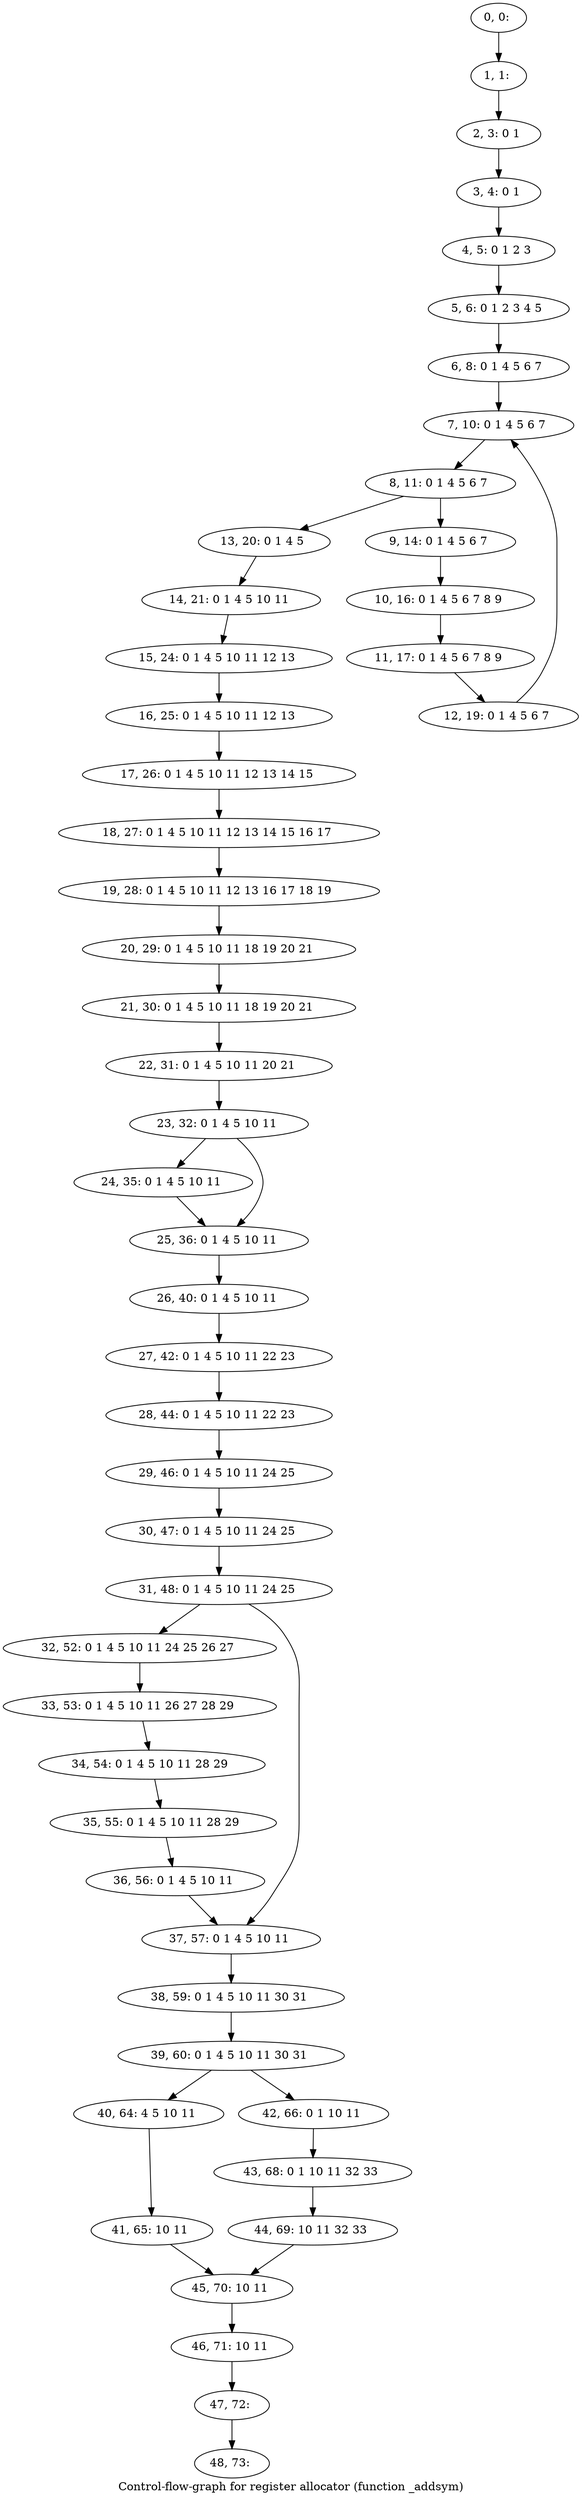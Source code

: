 digraph G {
graph [label="Control-flow-graph for register allocator (function _addsym)"]
0[label="0, 0: "];
1[label="1, 1: "];
2[label="2, 3: 0 1 "];
3[label="3, 4: 0 1 "];
4[label="4, 5: 0 1 2 3 "];
5[label="5, 6: 0 1 2 3 4 5 "];
6[label="6, 8: 0 1 4 5 6 7 "];
7[label="7, 10: 0 1 4 5 6 7 "];
8[label="8, 11: 0 1 4 5 6 7 "];
9[label="9, 14: 0 1 4 5 6 7 "];
10[label="10, 16: 0 1 4 5 6 7 8 9 "];
11[label="11, 17: 0 1 4 5 6 7 8 9 "];
12[label="12, 19: 0 1 4 5 6 7 "];
13[label="13, 20: 0 1 4 5 "];
14[label="14, 21: 0 1 4 5 10 11 "];
15[label="15, 24: 0 1 4 5 10 11 12 13 "];
16[label="16, 25: 0 1 4 5 10 11 12 13 "];
17[label="17, 26: 0 1 4 5 10 11 12 13 14 15 "];
18[label="18, 27: 0 1 4 5 10 11 12 13 14 15 16 17 "];
19[label="19, 28: 0 1 4 5 10 11 12 13 16 17 18 19 "];
20[label="20, 29: 0 1 4 5 10 11 18 19 20 21 "];
21[label="21, 30: 0 1 4 5 10 11 18 19 20 21 "];
22[label="22, 31: 0 1 4 5 10 11 20 21 "];
23[label="23, 32: 0 1 4 5 10 11 "];
24[label="24, 35: 0 1 4 5 10 11 "];
25[label="25, 36: 0 1 4 5 10 11 "];
26[label="26, 40: 0 1 4 5 10 11 "];
27[label="27, 42: 0 1 4 5 10 11 22 23 "];
28[label="28, 44: 0 1 4 5 10 11 22 23 "];
29[label="29, 46: 0 1 4 5 10 11 24 25 "];
30[label="30, 47: 0 1 4 5 10 11 24 25 "];
31[label="31, 48: 0 1 4 5 10 11 24 25 "];
32[label="32, 52: 0 1 4 5 10 11 24 25 26 27 "];
33[label="33, 53: 0 1 4 5 10 11 26 27 28 29 "];
34[label="34, 54: 0 1 4 5 10 11 28 29 "];
35[label="35, 55: 0 1 4 5 10 11 28 29 "];
36[label="36, 56: 0 1 4 5 10 11 "];
37[label="37, 57: 0 1 4 5 10 11 "];
38[label="38, 59: 0 1 4 5 10 11 30 31 "];
39[label="39, 60: 0 1 4 5 10 11 30 31 "];
40[label="40, 64: 4 5 10 11 "];
41[label="41, 65: 10 11 "];
42[label="42, 66: 0 1 10 11 "];
43[label="43, 68: 0 1 10 11 32 33 "];
44[label="44, 69: 10 11 32 33 "];
45[label="45, 70: 10 11 "];
46[label="46, 71: 10 11 "];
47[label="47, 72: "];
48[label="48, 73: "];
0->1 ;
1->2 ;
2->3 ;
3->4 ;
4->5 ;
5->6 ;
6->7 ;
7->8 ;
8->9 ;
8->13 ;
9->10 ;
10->11 ;
11->12 ;
12->7 ;
13->14 ;
14->15 ;
15->16 ;
16->17 ;
17->18 ;
18->19 ;
19->20 ;
20->21 ;
21->22 ;
22->23 ;
23->24 ;
23->25 ;
24->25 ;
25->26 ;
26->27 ;
27->28 ;
28->29 ;
29->30 ;
30->31 ;
31->32 ;
31->37 ;
32->33 ;
33->34 ;
34->35 ;
35->36 ;
36->37 ;
37->38 ;
38->39 ;
39->40 ;
39->42 ;
40->41 ;
41->45 ;
42->43 ;
43->44 ;
44->45 ;
45->46 ;
46->47 ;
47->48 ;
}
